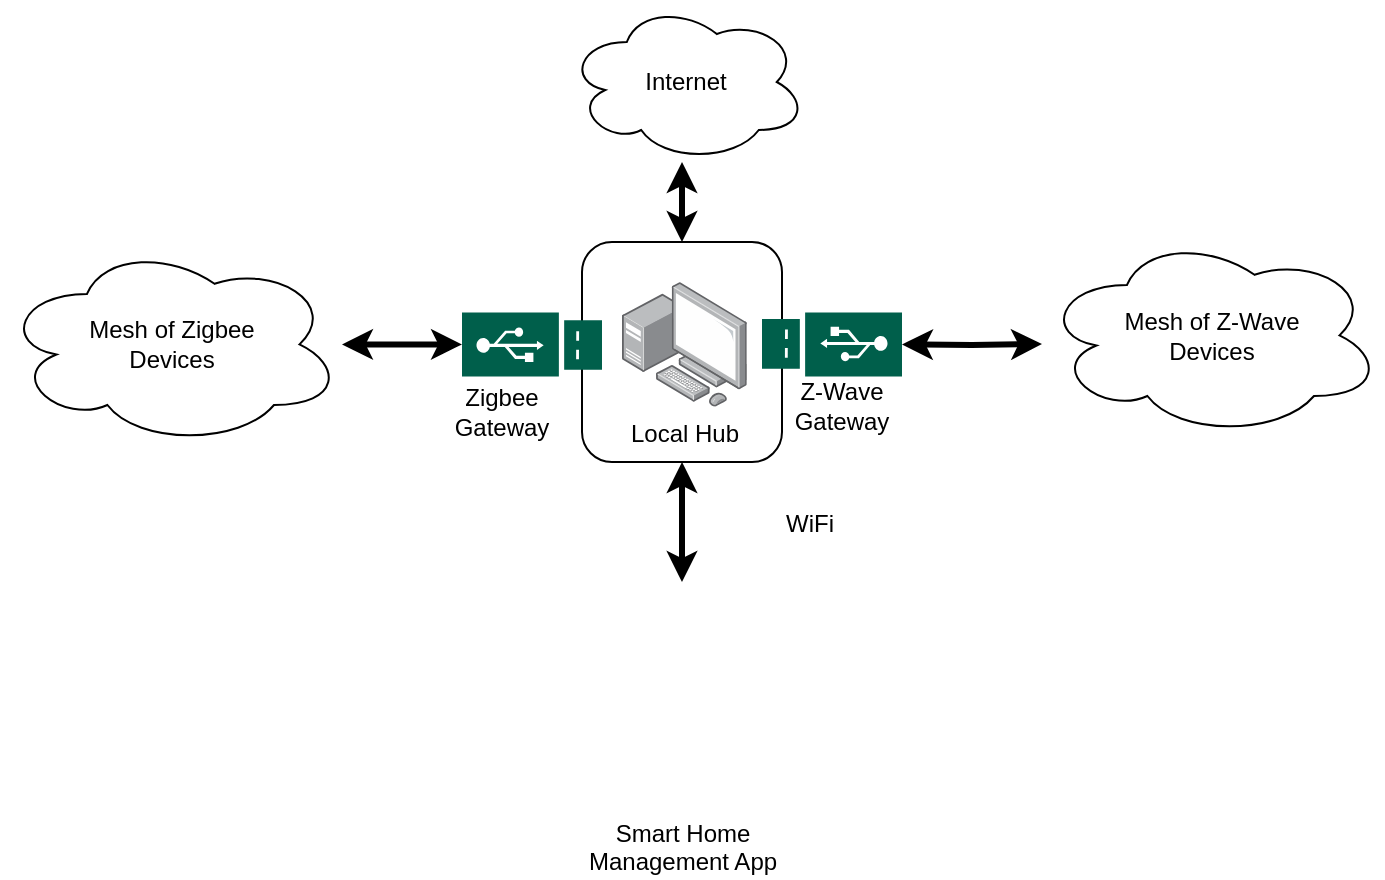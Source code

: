 <mxfile version="15.7.0" type="device"><diagram id="gr1Q4TW4QaZSBGI2NXB7" name="Page-1"><mxGraphModel dx="765" dy="429" grid="1" gridSize="10" guides="1" tooltips="1" connect="1" arrows="1" fold="1" page="1" pageScale="1" pageWidth="827" pageHeight="1169" math="0" shadow="0"><root><mxCell id="0"/><mxCell id="1" parent="0"/><mxCell id="MGvWjNXDasoK8bUwBWbK-12" style="edgeStyle=orthogonalEdgeStyle;rounded=0;orthogonalLoop=1;jettySize=auto;html=1;exitX=0.5;exitY=0;exitDx=0;exitDy=0;entryX=0.48;entryY=1;entryDx=0;entryDy=0;entryPerimeter=0;strokeWidth=3;startArrow=classic;startFill=1;" parent="1" source="MGvWjNXDasoK8bUwBWbK-2" target="MGvWjNXDasoK8bUwBWbK-10" edge="1"><mxGeometry relative="1" as="geometry"/></mxCell><mxCell id="MGvWjNXDasoK8bUwBWbK-13" style="edgeStyle=orthogonalEdgeStyle;rounded=0;orthogonalLoop=1;jettySize=auto;html=1;exitX=0.5;exitY=1;exitDx=0;exitDy=0;entryX=0.5;entryY=0;entryDx=0;entryDy=0;startArrow=classic;startFill=1;strokeWidth=3;" parent="1" source="MGvWjNXDasoK8bUwBWbK-2" target="MGvWjNXDasoK8bUwBWbK-8" edge="1"><mxGeometry relative="1" as="geometry"/></mxCell><mxCell id="MGvWjNXDasoK8bUwBWbK-2" value="" style="rounded=1;whiteSpace=wrap;html=1;" parent="1" vertex="1"><mxGeometry x="300" y="140" width="100" height="110" as="geometry"/></mxCell><mxCell id="MGvWjNXDasoK8bUwBWbK-1" value="Local Hub" style="points=[];aspect=fixed;html=1;align=center;shadow=0;dashed=0;image;image=img/lib/allied_telesis/computer_and_terminals/Personal_Computer_with_Server.svg;" parent="1" vertex="1"><mxGeometry x="320" y="160" width="62.4" height="62.4" as="geometry"/></mxCell><mxCell id="MGvWjNXDasoK8bUwBWbK-3" value="" style="sketch=0;pointerEvents=1;shadow=0;dashed=0;html=1;strokeColor=none;fillColor=#005F4B;labelPosition=center;verticalLabelPosition=bottom;verticalAlign=top;align=center;outlineConnect=0;shape=mxgraph.veeam2.usb_drive;" parent="1" vertex="1"><mxGeometry x="240" y="175.2" width="70" height="32" as="geometry"/></mxCell><mxCell id="MGvWjNXDasoK8bUwBWbK-4" value="" style="sketch=0;pointerEvents=1;shadow=0;dashed=0;html=1;strokeColor=none;fillColor=#005F4B;labelPosition=center;verticalLabelPosition=bottom;verticalAlign=top;align=center;outlineConnect=0;shape=mxgraph.veeam2.usb_drive;rotation=-180;" parent="1" vertex="1"><mxGeometry x="390" y="175.2" width="70" height="32" as="geometry"/></mxCell><mxCell id="MGvWjNXDasoK8bUwBWbK-5" value="Z-Wave Gateway" style="text;html=1;strokeColor=none;fillColor=none;align=center;verticalAlign=middle;whiteSpace=wrap;rounded=0;" parent="1" vertex="1"><mxGeometry x="400" y="207.2" width="60" height="30" as="geometry"/></mxCell><mxCell id="MGvWjNXDasoK8bUwBWbK-6" value="Zigbee&lt;br&gt;Gateway" style="text;html=1;strokeColor=none;fillColor=none;align=center;verticalAlign=middle;whiteSpace=wrap;rounded=0;" parent="1" vertex="1"><mxGeometry x="230" y="210" width="60" height="30" as="geometry"/></mxCell><mxCell id="MGvWjNXDasoK8bUwBWbK-7" value="WiFi" style="shape=image;html=1;verticalAlign=middle;verticalLabelPosition=middle;labelBackgroundColor=#ffffff;imageAspect=0;aspect=fixed;image=https://cdn1.iconfinder.com/data/icons/travel-and-leisure-vol-1/512/16-128.png;labelPosition=right;align=left;" parent="1" vertex="1"><mxGeometry x="357.5" y="260" width="42.5" height="42.5" as="geometry"/></mxCell><mxCell id="MGvWjNXDasoK8bUwBWbK-8" value="Smart Home&lt;br&gt;Management App" style="shape=image;html=1;verticalAlign=top;verticalLabelPosition=bottom;labelBackgroundColor=#ffffff;imageAspect=0;aspect=fixed;image=https://cdn3.iconfinder.com/data/icons/streamline-icon-set-free-pack/48/Streamline-09-128.png" parent="1" vertex="1"><mxGeometry x="294.2" y="310" width="111.6" height="111.6" as="geometry"/></mxCell><mxCell id="MGvWjNXDasoK8bUwBWbK-10" value="Internet" style="ellipse;shape=cloud;whiteSpace=wrap;html=1;" parent="1" vertex="1"><mxGeometry x="292.4" y="20" width="120" height="80" as="geometry"/></mxCell><mxCell id="MGvWjNXDasoK8bUwBWbK-14" value="Mesh of Zigbee&lt;br&gt;Devices" style="ellipse;shape=cloud;whiteSpace=wrap;html=1;" parent="1" vertex="1"><mxGeometry x="10" y="140.7" width="170" height="101" as="geometry"/></mxCell><mxCell id="MGvWjNXDasoK8bUwBWbK-15" value="Mesh of Z-Wave&lt;br&gt;Devices" style="ellipse;shape=cloud;whiteSpace=wrap;html=1;" parent="1" vertex="1"><mxGeometry x="530" y="136.2" width="170" height="101" as="geometry"/></mxCell><mxCell id="tFd9g18lyiLqUZ08GUcY-1" style="edgeStyle=orthogonalEdgeStyle;rounded=0;orthogonalLoop=1;jettySize=auto;html=1;startArrow=classic;startFill=1;strokeWidth=3;" edge="1" parent="1" source="MGvWjNXDasoK8bUwBWbK-3" target="MGvWjNXDasoK8bUwBWbK-14"><mxGeometry relative="1" as="geometry"><mxPoint x="180" y="210" as="sourcePoint"/><mxPoint x="180" y="330" as="targetPoint"/></mxGeometry></mxCell><mxCell id="tFd9g18lyiLqUZ08GUcY-2" style="edgeStyle=orthogonalEdgeStyle;rounded=0;orthogonalLoop=1;jettySize=auto;html=1;startArrow=classic;startFill=1;strokeWidth=3;" edge="1" parent="1" target="MGvWjNXDasoK8bUwBWbK-4"><mxGeometry relative="1" as="geometry"><mxPoint x="530" y="191" as="sourcePoint"/><mxPoint x="190" y="201.2" as="targetPoint"/></mxGeometry></mxCell></root></mxGraphModel></diagram></mxfile>